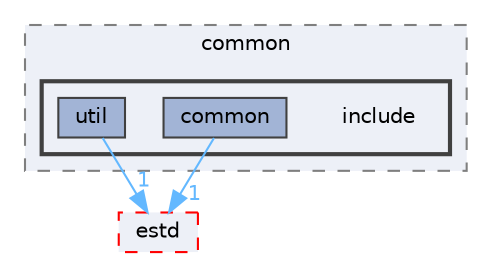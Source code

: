 digraph "include"
{
 // LATEX_PDF_SIZE
  bgcolor="transparent";
  edge [fontname=Helvetica,fontsize=10,labelfontname=Helvetica,labelfontsize=10];
  node [fontname=Helvetica,fontsize=10,shape=box,height=0.2,width=0.4];
  compound=true
  subgraph clusterdir_20a012b5fcadd4a8631b6f1c7befe460 {
    graph [ bgcolor="#edf0f7", pencolor="grey50", label="common", fontname=Helvetica,fontsize=10 style="filled,dashed", URL="dir_20a012b5fcadd4a8631b6f1c7befe460.html",tooltip=""]
  subgraph clusterdir_3534dfbd31ff32d190a913fb73061054 {
    graph [ bgcolor="#edf0f7", pencolor="grey25", label="", fontname=Helvetica,fontsize=10 style="filled,bold", URL="dir_3534dfbd31ff32d190a913fb73061054.html",tooltip=""]
    dir_3534dfbd31ff32d190a913fb73061054 [shape=plaintext, label="include"];
  dir_96a58adea16264113135a4c67f949660 [label="common", fillcolor="#a2b4d6", color="grey25", style="filled", URL="dir_96a58adea16264113135a4c67f949660.html",tooltip=""];
  dir_2b78c87d5d5518c761837c555fbcf156 [label="util", fillcolor="#a2b4d6", color="grey25", style="filled", URL="dir_2b78c87d5d5518c761837c555fbcf156.html",tooltip=""];
  }
  }
  dir_705ed472854f071e46e92f9933f4d565 [label="estd", fillcolor="#edf0f7", color="red", style="filled,dashed", URL="dir_705ed472854f071e46e92f9933f4d565.html",tooltip=""];
  dir_96a58adea16264113135a4c67f949660->dir_705ed472854f071e46e92f9933f4d565 [headlabel="1", labeldistance=1.5 headhref="dir_000045_000075.html" href="dir_000045_000075.html" color="steelblue1" fontcolor="steelblue1"];
  dir_2b78c87d5d5518c761837c555fbcf156->dir_705ed472854f071e46e92f9933f4d565 [headlabel="1", labeldistance=1.5 headhref="dir_000228_000075.html" href="dir_000228_000075.html" color="steelblue1" fontcolor="steelblue1"];
}
